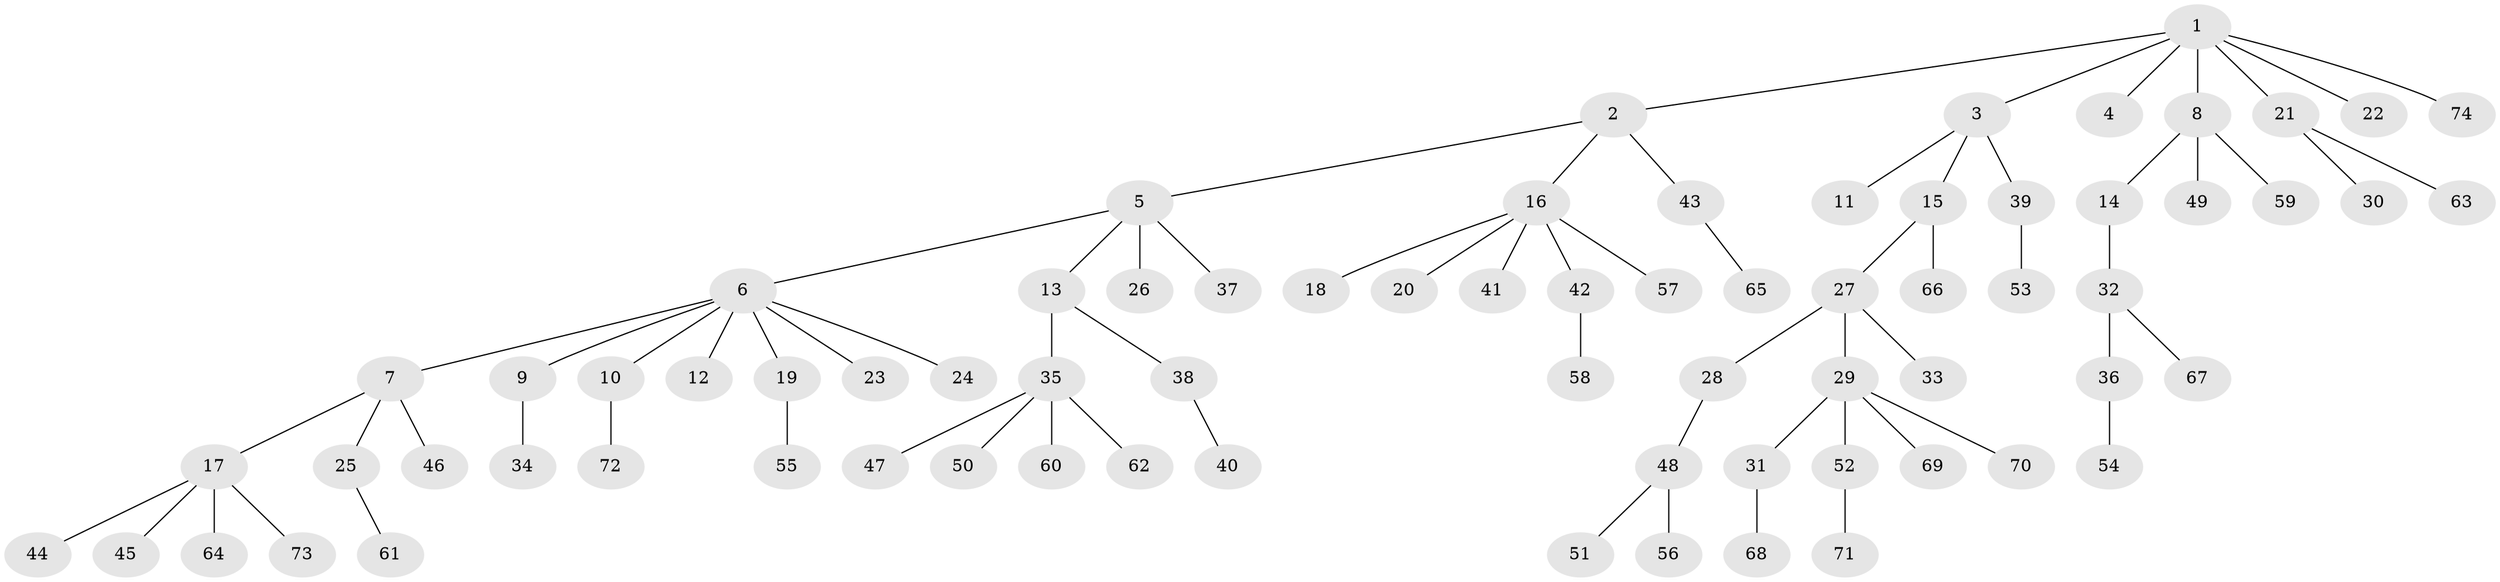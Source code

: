 // coarse degree distribution, {6: 0.0392156862745098, 7: 0.0196078431372549, 3: 0.13725490196078433, 1: 0.6666666666666666, 8: 0.0196078431372549, 2: 0.058823529411764705, 4: 0.058823529411764705}
// Generated by graph-tools (version 1.1) at 2025/52/02/27/25 19:52:10]
// undirected, 74 vertices, 73 edges
graph export_dot {
graph [start="1"]
  node [color=gray90,style=filled];
  1;
  2;
  3;
  4;
  5;
  6;
  7;
  8;
  9;
  10;
  11;
  12;
  13;
  14;
  15;
  16;
  17;
  18;
  19;
  20;
  21;
  22;
  23;
  24;
  25;
  26;
  27;
  28;
  29;
  30;
  31;
  32;
  33;
  34;
  35;
  36;
  37;
  38;
  39;
  40;
  41;
  42;
  43;
  44;
  45;
  46;
  47;
  48;
  49;
  50;
  51;
  52;
  53;
  54;
  55;
  56;
  57;
  58;
  59;
  60;
  61;
  62;
  63;
  64;
  65;
  66;
  67;
  68;
  69;
  70;
  71;
  72;
  73;
  74;
  1 -- 2;
  1 -- 3;
  1 -- 4;
  1 -- 8;
  1 -- 21;
  1 -- 22;
  1 -- 74;
  2 -- 5;
  2 -- 16;
  2 -- 43;
  3 -- 11;
  3 -- 15;
  3 -- 39;
  5 -- 6;
  5 -- 13;
  5 -- 26;
  5 -- 37;
  6 -- 7;
  6 -- 9;
  6 -- 10;
  6 -- 12;
  6 -- 19;
  6 -- 23;
  6 -- 24;
  7 -- 17;
  7 -- 25;
  7 -- 46;
  8 -- 14;
  8 -- 49;
  8 -- 59;
  9 -- 34;
  10 -- 72;
  13 -- 35;
  13 -- 38;
  14 -- 32;
  15 -- 27;
  15 -- 66;
  16 -- 18;
  16 -- 20;
  16 -- 41;
  16 -- 42;
  16 -- 57;
  17 -- 44;
  17 -- 45;
  17 -- 64;
  17 -- 73;
  19 -- 55;
  21 -- 30;
  21 -- 63;
  25 -- 61;
  27 -- 28;
  27 -- 29;
  27 -- 33;
  28 -- 48;
  29 -- 31;
  29 -- 52;
  29 -- 69;
  29 -- 70;
  31 -- 68;
  32 -- 36;
  32 -- 67;
  35 -- 47;
  35 -- 50;
  35 -- 60;
  35 -- 62;
  36 -- 54;
  38 -- 40;
  39 -- 53;
  42 -- 58;
  43 -- 65;
  48 -- 51;
  48 -- 56;
  52 -- 71;
}
